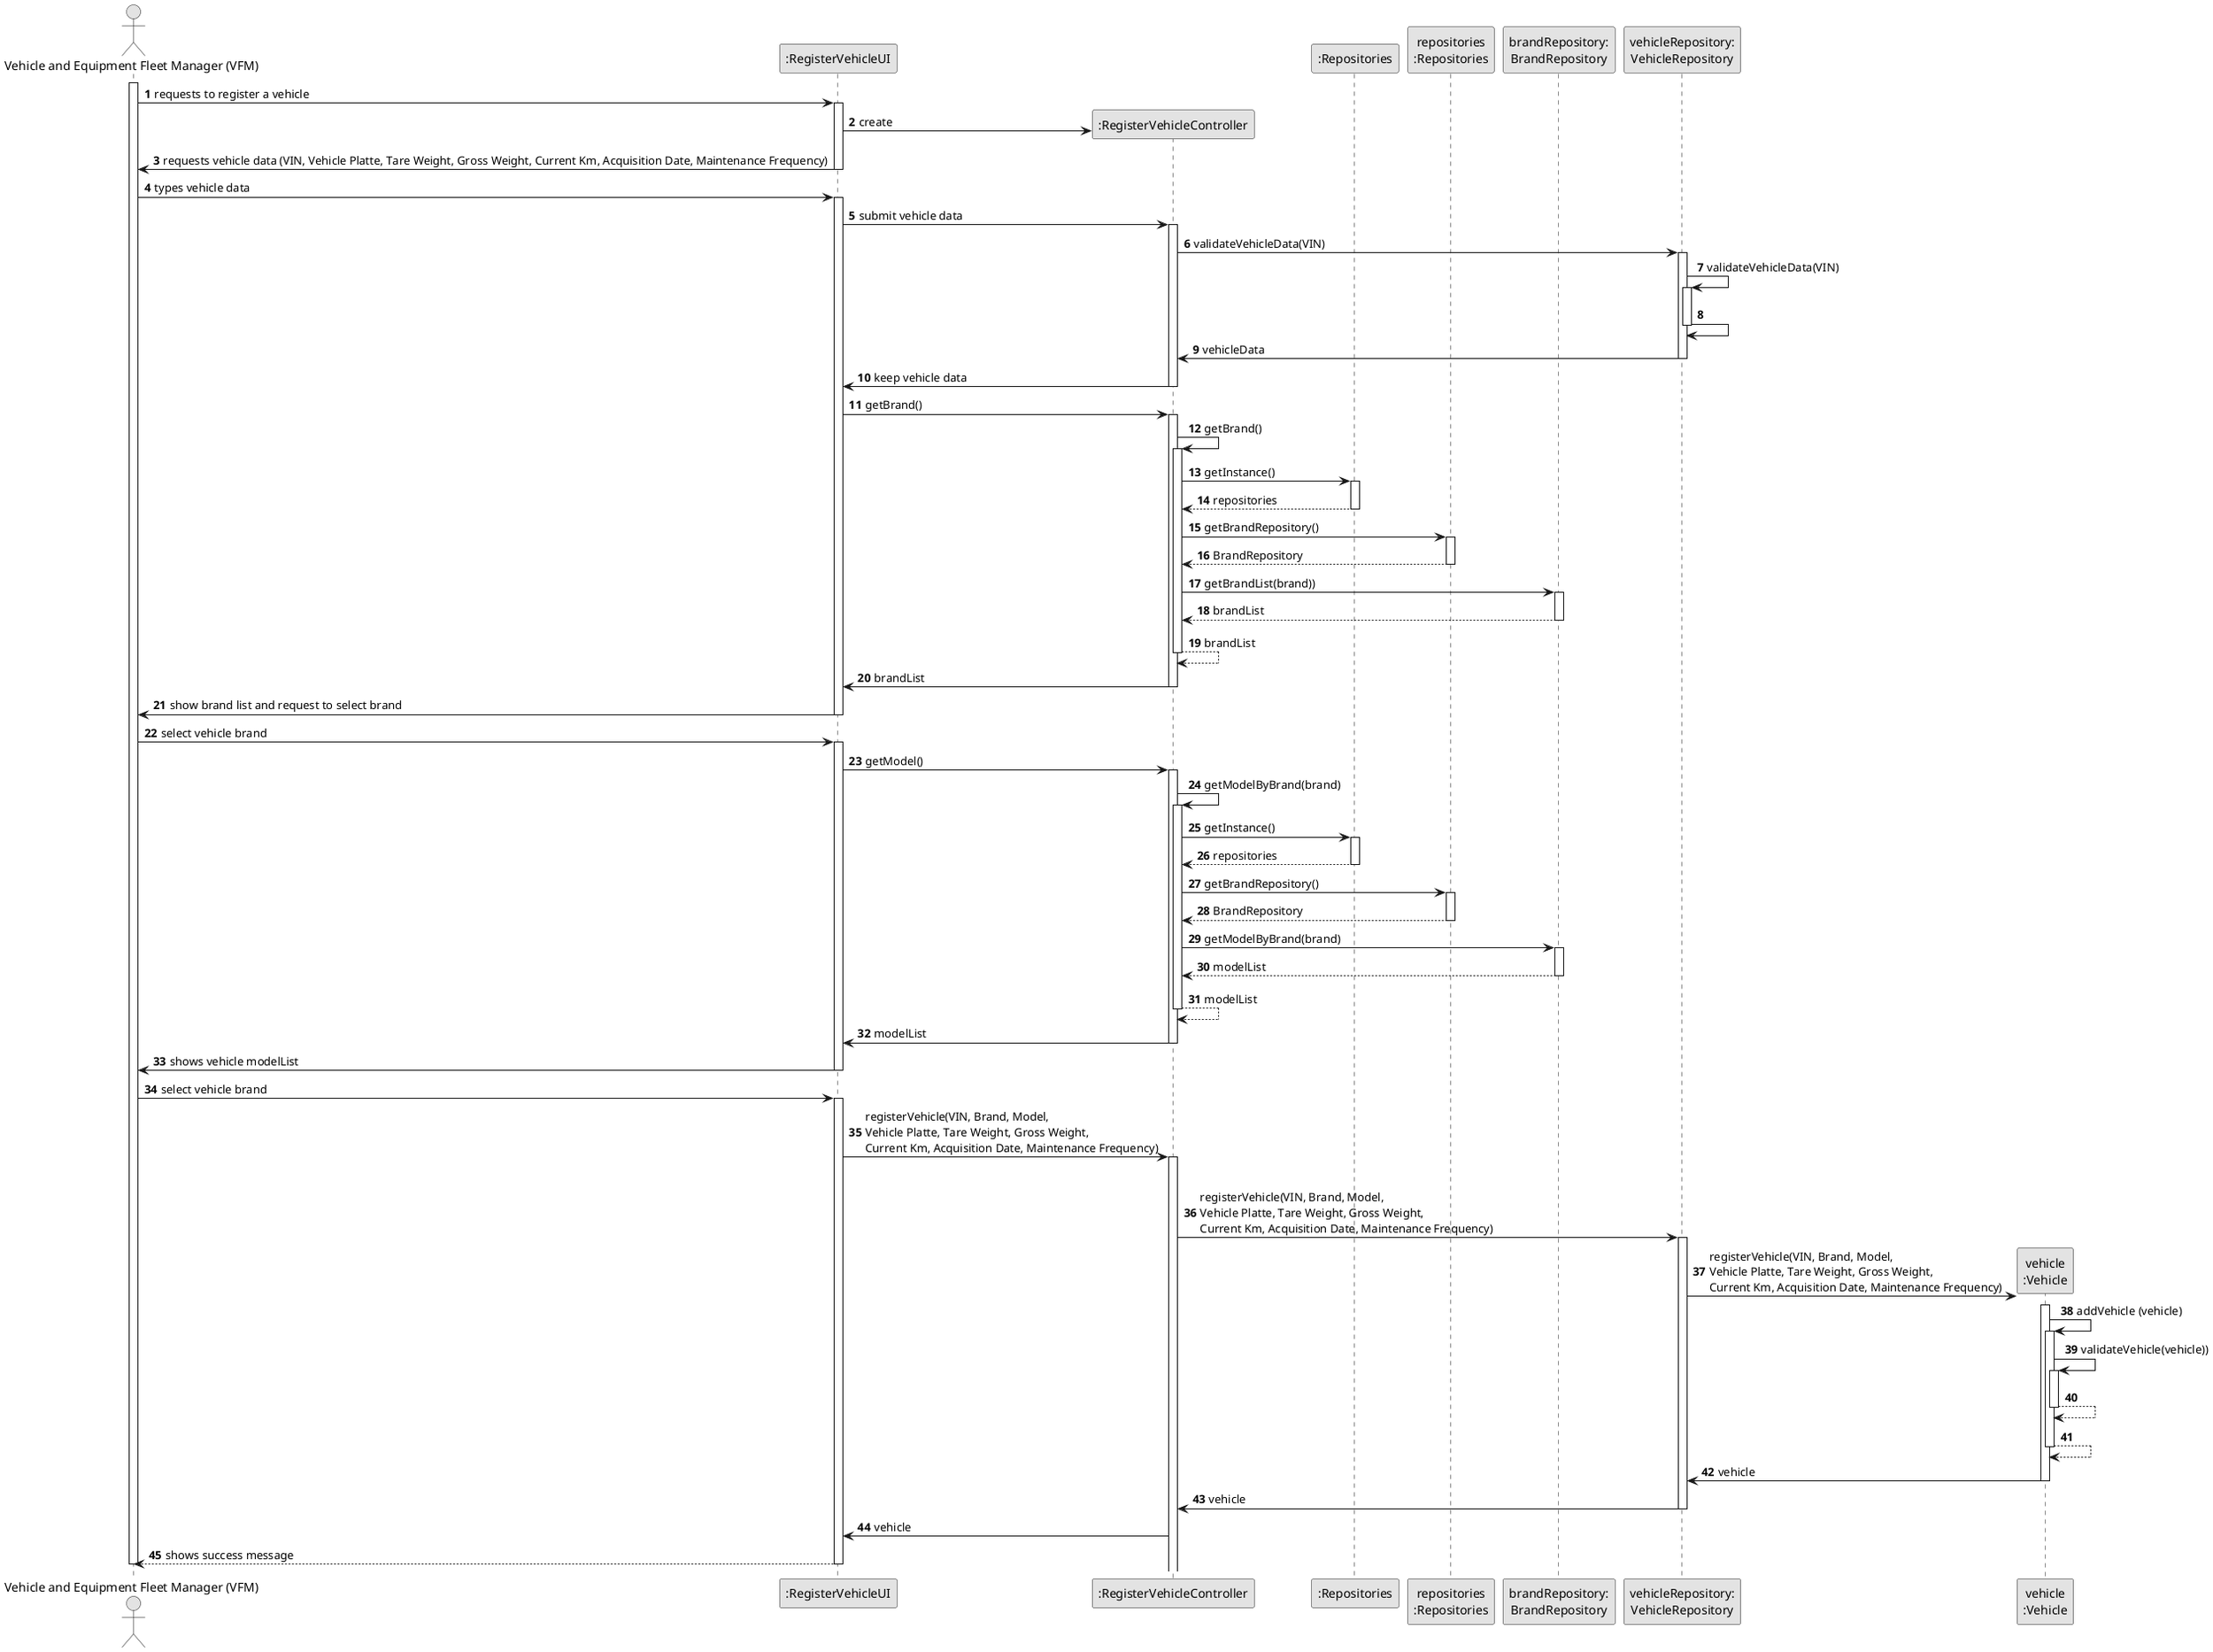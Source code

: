 @startuml
skinparam monochrome true
skinparam packageStyle rectangle
skinparam shadowing false


autonumber

'hide footbox
actor "Vehicle and Equipment Fleet Manager (VFM)" as VFM
participant ":RegisterVehicleUI" as UI
participant ":RegisterVehicleController" as CTRL
participant ":Repositories" as RepositorySingleton
participant "repositories\n:Repositories" as PLAT
participant "brandRepository:\nBrandRepository" as BrandRepository
participant "vehicleRepository:\nVehicleRepository" as VehicleRepository
participant "vehicle\n:Vehicle" as VEI

activate VFM

    VFM -> UI : requests to register a vehicle
    activate UI

        UI -> CTRL** : create

        UI -> VFM : requests vehicle data (VIN, Vehicle Platte, Tare Weight, Gross Weight, Current Km, Acquisition Date, Maintenance Frequency)
    deactivate UI

    VFM -> UI : types vehicle data
    activate UI

        UI -> CTRL : submit vehicle data
        activate CTRL

            CTRL -> VehicleRepository : validateVehicleData(VIN)
            activate VehicleRepository

            VehicleRepository -> VehicleRepository: validateVehicleData(VIN)
            activate VehicleRepository

            VehicleRepository -> VehicleRepository
            deactivate VehicleRepository



            VehicleRepository -> CTRL : vehicleData
            deactivate VehicleRepository

        CTRL -> UI : keep vehicle data
        deactivate CTRL

        UI -> CTRL : getBrand()
        activate CTRL

            CTRL -> CTRL : getBrand()
            activate CTRL

                CTRL -> RepositorySingleton : getInstance()
                activate RepositorySingleton

                RepositorySingleton --> CTRL: repositories
                deactivate RepositorySingleton

                CTRL -> PLAT : getBrandRepository()
                activate PLAT

                PLAT --> CTRL : BrandRepository
                deactivate PLAT

                CTRL -> BrandRepository : getBrandList(brand))
                activate BrandRepository

                BrandRepository --> CTRL : brandList
                deactivate BrandRepository

                CTRL --> CTRL : brandList
                deactivate CTRL

            CTRL -> UI: brandList
            deactivate CTRL



    UI -> VFM : show brand list and request to select brand
    deactivate UI

    VFM -> UI : select vehicle brand
    activate UI

    UI -> CTRL : getModel()
    activate CTRL

        CTRL -> CTRL : getModelByBrand(brand)
                    activate CTRL

                        CTRL -> RepositorySingleton : getInstance()
                        activate RepositorySingleton

                        RepositorySingleton --> CTRL: repositories
                        deactivate RepositorySingleton

                        CTRL -> PLAT : getBrandRepository()
                        activate PLAT

                        PLAT --> CTRL : BrandRepository
                        deactivate PLAT

                        CTRL -> BrandRepository : getModelByBrand(brand)
                        activate BrandRepository

                        BrandRepository --> CTRL : modelList
                        deactivate BrandRepository

                    CTRL --> CTRL : modelList
                    deactivate CTRL

        CTRL -> UI: modelList
        deactivate CTRL


        UI -> VFM : shows vehicle modelList
    deactivate UI

    VFM -> UI : select vehicle brand
    activate UI

        UI -> CTRL : registerVehicle(VIN, Brand, Model, \nVehicle Platte, Tare Weight, Gross Weight, \nCurrent Km, Acquisition Date, Maintenance Frequency)
        activate CTRL

            |||
            CTRL -> VehicleRepository : registerVehicle(VIN, Brand, Model, \nVehicle Platte, Tare Weight, Gross Weight, \nCurrent Km, Acquisition Date, Maintenance Frequency)
            activate VehicleRepository

                VehicleRepository -> VEI **: registerVehicle(VIN, Brand, Model, \nVehicle Platte, Tare Weight, Gross Weight, \nCurrent Km, Acquisition Date, Maintenance Frequency)
                activate VEI

                    VEI -> VEI: addVehicle (vehicle)
                    activate VEI

                    VEI -> VEI: validateVehicle(vehicle))
                    activate VEI

                    VEI --> VEI
                    deactivate VEI

                    VEI --> VEI
                    deactivate VEI

                VEI -> VehicleRepository: vehicle
                deactivate VEI

            VehicleRepository -> CTRL: vehicle
            deactivate VehicleRepository

            CTRL -> UI: vehicle

        UI --> VFM : shows success message
    deactivate UI

deactivate VFM

@enduml
